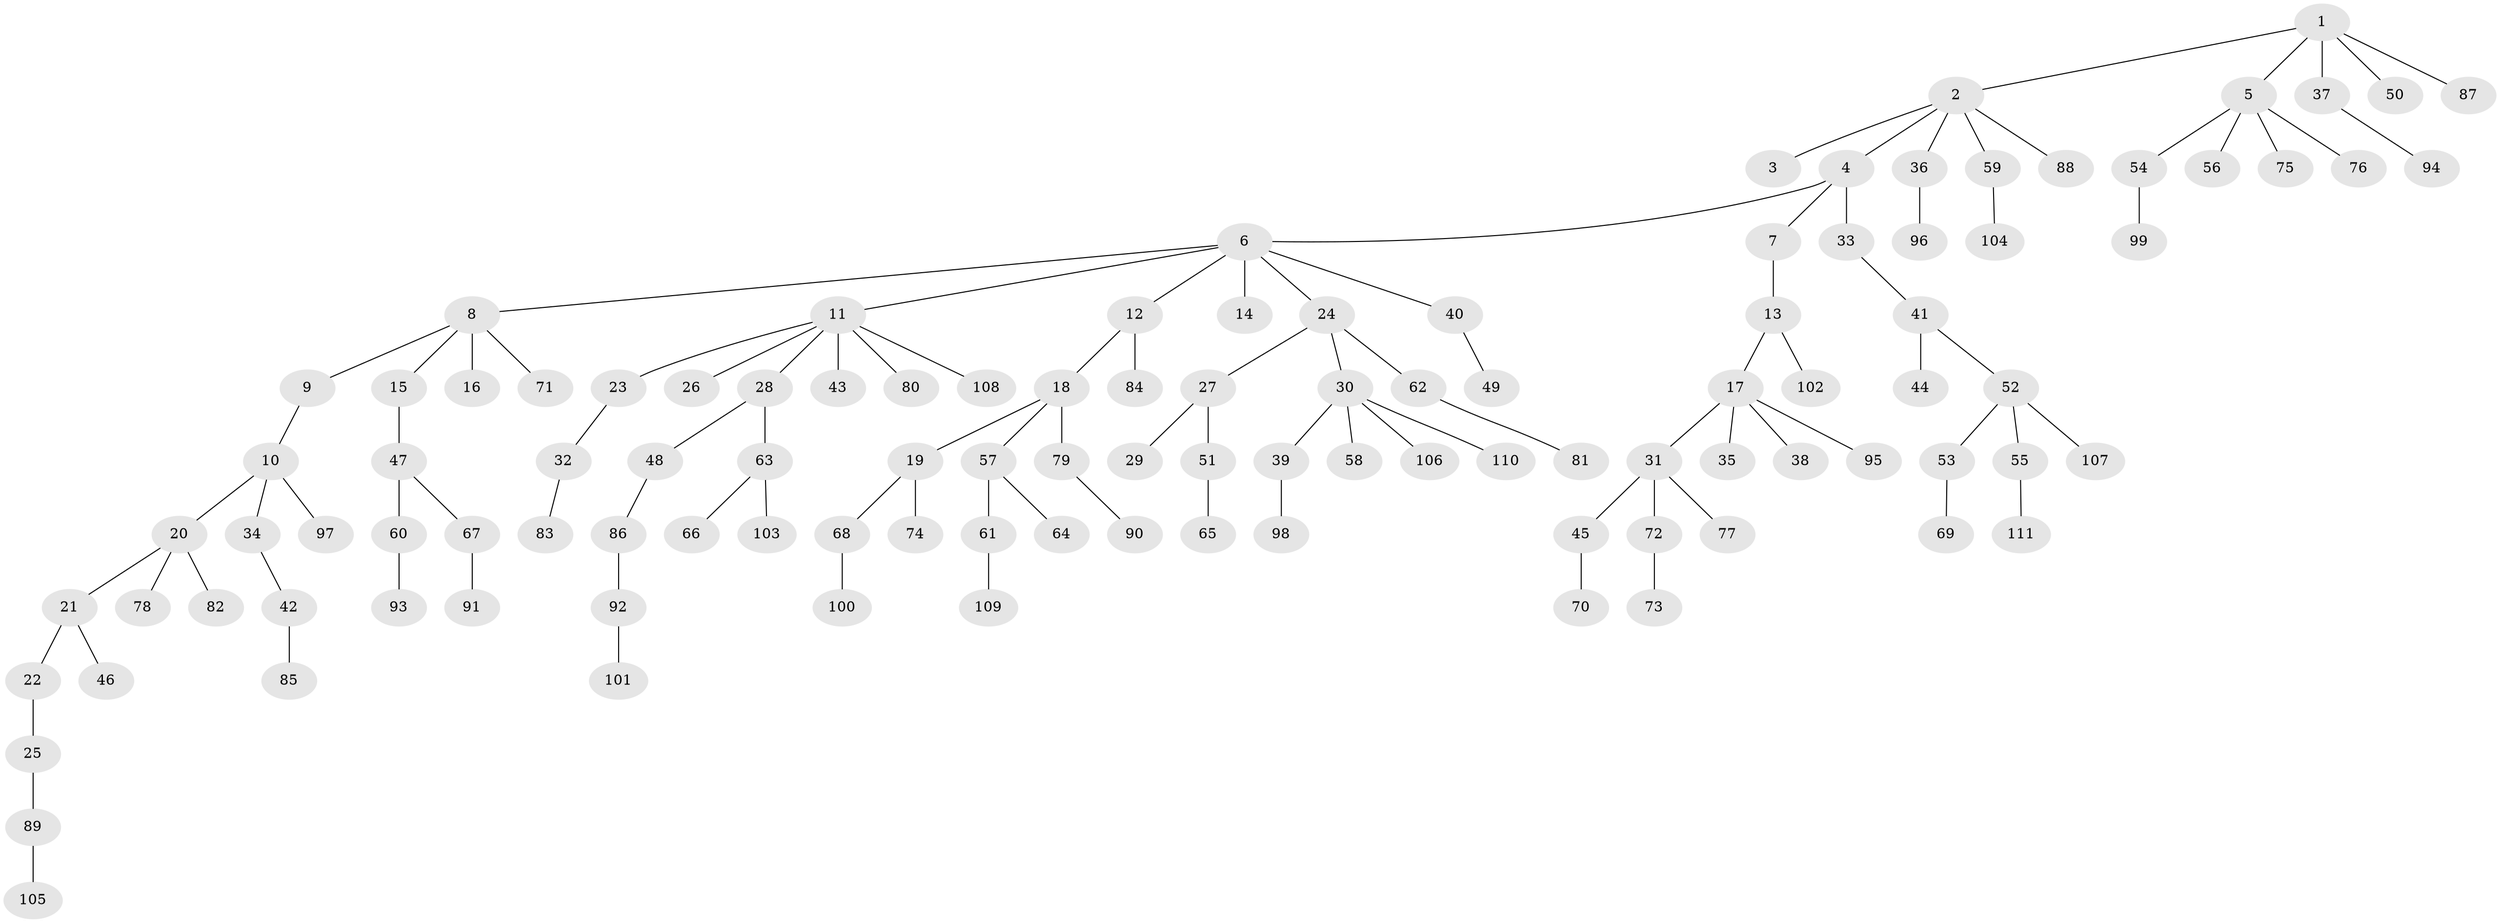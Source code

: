 // coarse degree distribution, {4: 0.08, 8: 0.013333333333333334, 1: 0.6133333333333333, 7: 0.02666666666666667, 3: 0.12, 5: 0.013333333333333334, 6: 0.013333333333333334, 2: 0.12}
// Generated by graph-tools (version 1.1) at 2025/52/02/27/25 19:52:12]
// undirected, 111 vertices, 110 edges
graph export_dot {
graph [start="1"]
  node [color=gray90,style=filled];
  1;
  2;
  3;
  4;
  5;
  6;
  7;
  8;
  9;
  10;
  11;
  12;
  13;
  14;
  15;
  16;
  17;
  18;
  19;
  20;
  21;
  22;
  23;
  24;
  25;
  26;
  27;
  28;
  29;
  30;
  31;
  32;
  33;
  34;
  35;
  36;
  37;
  38;
  39;
  40;
  41;
  42;
  43;
  44;
  45;
  46;
  47;
  48;
  49;
  50;
  51;
  52;
  53;
  54;
  55;
  56;
  57;
  58;
  59;
  60;
  61;
  62;
  63;
  64;
  65;
  66;
  67;
  68;
  69;
  70;
  71;
  72;
  73;
  74;
  75;
  76;
  77;
  78;
  79;
  80;
  81;
  82;
  83;
  84;
  85;
  86;
  87;
  88;
  89;
  90;
  91;
  92;
  93;
  94;
  95;
  96;
  97;
  98;
  99;
  100;
  101;
  102;
  103;
  104;
  105;
  106;
  107;
  108;
  109;
  110;
  111;
  1 -- 2;
  1 -- 5;
  1 -- 37;
  1 -- 50;
  1 -- 87;
  2 -- 3;
  2 -- 4;
  2 -- 36;
  2 -- 59;
  2 -- 88;
  4 -- 6;
  4 -- 7;
  4 -- 33;
  5 -- 54;
  5 -- 56;
  5 -- 75;
  5 -- 76;
  6 -- 8;
  6 -- 11;
  6 -- 12;
  6 -- 14;
  6 -- 24;
  6 -- 40;
  7 -- 13;
  8 -- 9;
  8 -- 15;
  8 -- 16;
  8 -- 71;
  9 -- 10;
  10 -- 20;
  10 -- 34;
  10 -- 97;
  11 -- 23;
  11 -- 26;
  11 -- 28;
  11 -- 43;
  11 -- 80;
  11 -- 108;
  12 -- 18;
  12 -- 84;
  13 -- 17;
  13 -- 102;
  15 -- 47;
  17 -- 31;
  17 -- 35;
  17 -- 38;
  17 -- 95;
  18 -- 19;
  18 -- 57;
  18 -- 79;
  19 -- 68;
  19 -- 74;
  20 -- 21;
  20 -- 78;
  20 -- 82;
  21 -- 22;
  21 -- 46;
  22 -- 25;
  23 -- 32;
  24 -- 27;
  24 -- 30;
  24 -- 62;
  25 -- 89;
  27 -- 29;
  27 -- 51;
  28 -- 48;
  28 -- 63;
  30 -- 39;
  30 -- 58;
  30 -- 106;
  30 -- 110;
  31 -- 45;
  31 -- 72;
  31 -- 77;
  32 -- 83;
  33 -- 41;
  34 -- 42;
  36 -- 96;
  37 -- 94;
  39 -- 98;
  40 -- 49;
  41 -- 44;
  41 -- 52;
  42 -- 85;
  45 -- 70;
  47 -- 60;
  47 -- 67;
  48 -- 86;
  51 -- 65;
  52 -- 53;
  52 -- 55;
  52 -- 107;
  53 -- 69;
  54 -- 99;
  55 -- 111;
  57 -- 61;
  57 -- 64;
  59 -- 104;
  60 -- 93;
  61 -- 109;
  62 -- 81;
  63 -- 66;
  63 -- 103;
  67 -- 91;
  68 -- 100;
  72 -- 73;
  79 -- 90;
  86 -- 92;
  89 -- 105;
  92 -- 101;
}
